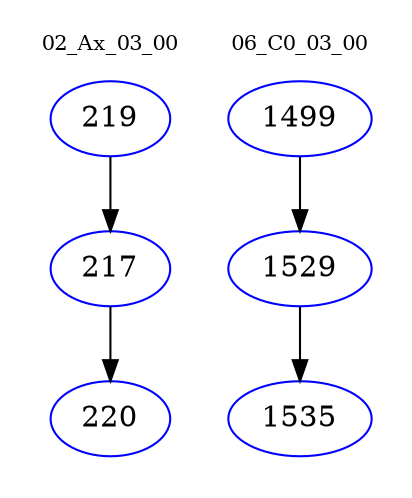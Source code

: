 digraph{
subgraph cluster_0 {
color = white
label = "02_Ax_03_00";
fontsize=10;
T0_219 [label="219", color="blue"]
T0_219 -> T0_217 [color="black"]
T0_217 [label="217", color="blue"]
T0_217 -> T0_220 [color="black"]
T0_220 [label="220", color="blue"]
}
subgraph cluster_1 {
color = white
label = "06_C0_03_00";
fontsize=10;
T1_1499 [label="1499", color="blue"]
T1_1499 -> T1_1529 [color="black"]
T1_1529 [label="1529", color="blue"]
T1_1529 -> T1_1535 [color="black"]
T1_1535 [label="1535", color="blue"]
}
}
